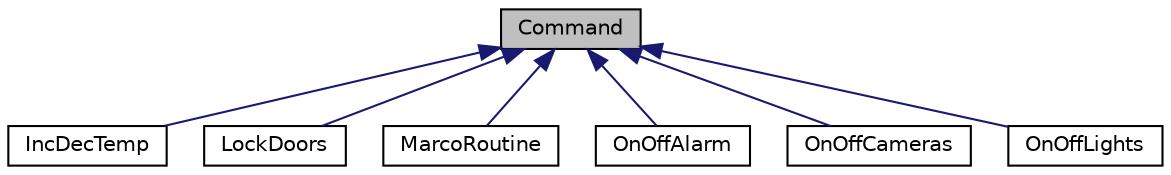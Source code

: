 digraph "Command"
{
 // LATEX_PDF_SIZE
  edge [fontname="Helvetica",fontsize="10",labelfontname="Helvetica",labelfontsize="10"];
  node [fontname="Helvetica",fontsize="10",shape=record];
  Node1 [label="Command",height=0.2,width=0.4,color="black", fillcolor="grey75", style="filled", fontcolor="black",tooltip=" "];
  Node1 -> Node2 [dir="back",color="midnightblue",fontsize="10",style="solid",fontname="Helvetica"];
  Node2 [label="IncDecTemp",height=0.2,width=0.4,color="black", fillcolor="white", style="filled",URL="$classIncDecTemp.html",tooltip=" "];
  Node1 -> Node3 [dir="back",color="midnightblue",fontsize="10",style="solid",fontname="Helvetica"];
  Node3 [label="LockDoors",height=0.2,width=0.4,color="black", fillcolor="white", style="filled",URL="$classLockDoors.html",tooltip=" "];
  Node1 -> Node4 [dir="back",color="midnightblue",fontsize="10",style="solid",fontname="Helvetica"];
  Node4 [label="MarcoRoutine",height=0.2,width=0.4,color="black", fillcolor="white", style="filled",URL="$classMarcoRoutine.html",tooltip=" "];
  Node1 -> Node5 [dir="back",color="midnightblue",fontsize="10",style="solid",fontname="Helvetica"];
  Node5 [label="OnOffAlarm",height=0.2,width=0.4,color="black", fillcolor="white", style="filled",URL="$classOnOffAlarm.html",tooltip=" "];
  Node1 -> Node6 [dir="back",color="midnightblue",fontsize="10",style="solid",fontname="Helvetica"];
  Node6 [label="OnOffCameras",height=0.2,width=0.4,color="black", fillcolor="white", style="filled",URL="$classOnOffCameras.html",tooltip=" "];
  Node1 -> Node7 [dir="back",color="midnightblue",fontsize="10",style="solid",fontname="Helvetica"];
  Node7 [label="OnOffLights",height=0.2,width=0.4,color="black", fillcolor="white", style="filled",URL="$classOnOffLights.html",tooltip=" "];
}
